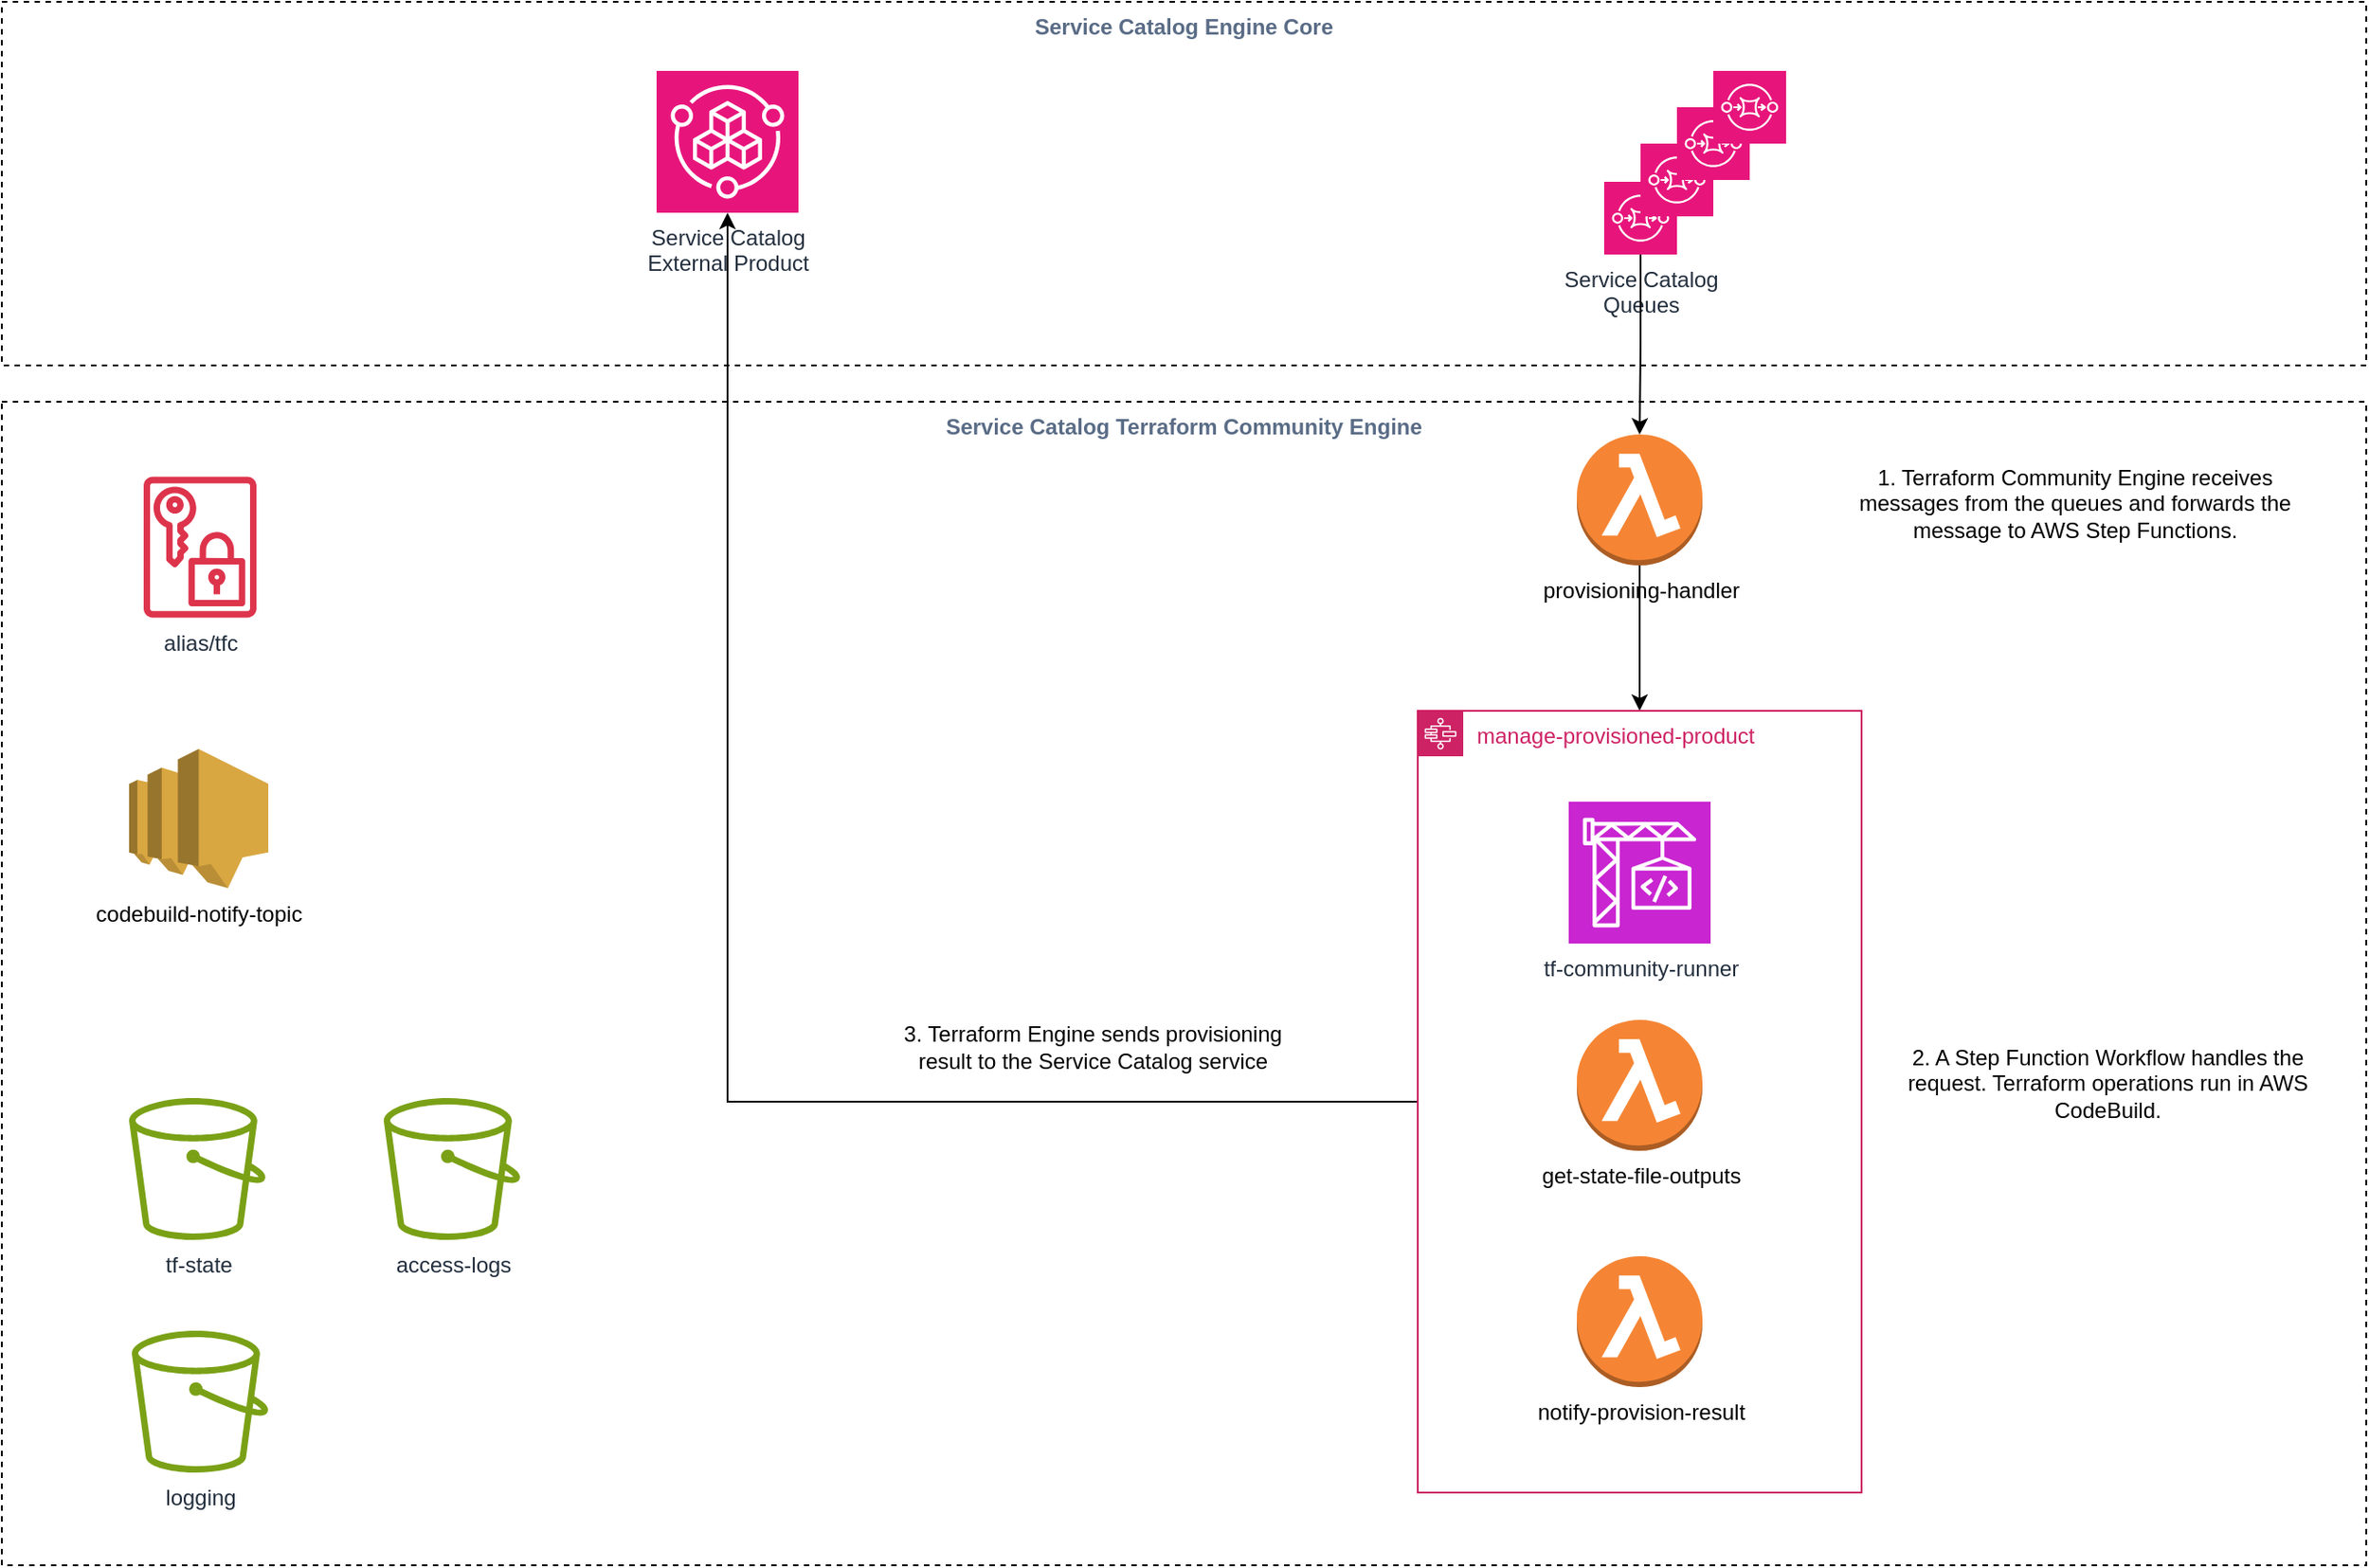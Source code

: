 <mxfile version="24.2.5" type="device">
  <diagram name="Page-1" id="wGf7EhpgsvV8SJGCQ9rX">
    <mxGraphModel dx="1434" dy="769" grid="1" gridSize="10" guides="1" tooltips="1" connect="1" arrows="1" fold="1" page="1" pageScale="1" pageWidth="1100" pageHeight="850" math="0" shadow="0">
      <root>
        <mxCell id="0" />
        <mxCell id="1" parent="0" />
        <mxCell id="MlX-s6KvePQ23pYt56zd-13" value="Service Catalog&lt;div&gt;Queues&lt;/div&gt;" style="sketch=0;points=[[0,0,0],[0.25,0,0],[0.5,0,0],[0.75,0,0],[1,0,0],[0,1,0],[0.25,1,0],[0.5,1,0],[0.75,1,0],[1,1,0],[0,0.25,0],[0,0.5,0],[0,0.75,0],[1,0.25,0],[1,0.5,0],[1,0.75,0]];outlineConnect=0;fontColor=#232F3E;fillColor=#E7157B;strokeColor=#ffffff;dashed=0;verticalLabelPosition=bottom;verticalAlign=top;align=center;html=1;fontSize=12;fontStyle=0;aspect=fixed;shape=mxgraph.aws4.resourceIcon;resIcon=mxgraph.aws4.sqs;" parent="1" vertex="1">
          <mxGeometry x="921" y="119" width="40" height="40" as="geometry" />
        </mxCell>
        <mxCell id="76GMRhtzvr25iFlfGGbC-14" value="&lt;b&gt;Service Catalog Terraform Community Engine&lt;/b&gt;" style="fillColor=none;strokeColor=#000000;dashed=1;verticalAlign=top;fontStyle=0;fontColor=#5A6C86;whiteSpace=wrap;html=1;" parent="1" vertex="1">
          <mxGeometry x="40" y="240" width="1300" height="640" as="geometry" />
        </mxCell>
        <mxCell id="76GMRhtzvr25iFlfGGbC-13" value="&lt;b&gt;Service Catalog Engine Core&lt;/b&gt;" style="fillColor=none;strokeColor=#000000;dashed=1;verticalAlign=top;fontStyle=0;fontColor=#5A6C86;whiteSpace=wrap;html=1;" parent="1" vertex="1">
          <mxGeometry x="40" y="20" width="1300" height="200" as="geometry" />
        </mxCell>
        <mxCell id="MlX-s6KvePQ23pYt56zd-1" value="Service Catalog&lt;br&gt;External Product" style="sketch=0;points=[[0,0,0],[0.25,0,0],[0.5,0,0],[0.75,0,0],[1,0,0],[0,1,0],[0.25,1,0],[0.5,1,0],[0.75,1,0],[1,1,0],[0,0.25,0],[0,0.5,0],[0,0.75,0],[1,0.25,0],[1,0.5,0],[1,0.75,0]];points=[[0,0,0],[0.25,0,0],[0.5,0,0],[0.75,0,0],[1,0,0],[0,1,0],[0.25,1,0],[0.5,1,0],[0.75,1,0],[1,1,0],[0,0.25,0],[0,0.5,0],[0,0.75,0],[1,0.25,0],[1,0.5,0],[1,0.75,0]];outlineConnect=0;fontColor=#232F3E;fillColor=#E7157B;strokeColor=#ffffff;dashed=0;verticalLabelPosition=bottom;verticalAlign=top;align=center;html=1;fontSize=12;fontStyle=0;aspect=fixed;shape=mxgraph.aws4.resourceIcon;resIcon=mxgraph.aws4.service_catalog;" parent="1" vertex="1">
          <mxGeometry x="400" y="58" width="78" height="78" as="geometry" />
        </mxCell>
        <mxCell id="MlX-s6KvePQ23pYt56zd-3" value="" style="sketch=0;points=[[0,0,0],[0.25,0,0],[0.5,0,0],[0.75,0,0],[1,0,0],[0,1,0],[0.25,1,0],[0.5,1,0],[0.75,1,0],[1,1,0],[0,0.25,0],[0,0.5,0],[0,0.75,0],[1,0.25,0],[1,0.5,0],[1,0.75,0]];outlineConnect=0;fontColor=#232F3E;fillColor=#E7157B;strokeColor=#ffffff;dashed=0;verticalLabelPosition=bottom;verticalAlign=top;align=center;html=1;fontSize=12;fontStyle=0;aspect=fixed;shape=mxgraph.aws4.resourceIcon;resIcon=mxgraph.aws4.sqs;" parent="1" vertex="1">
          <mxGeometry x="941" y="98" width="40" height="40" as="geometry" />
        </mxCell>
        <mxCell id="MlX-s6KvePQ23pYt56zd-11" value="" style="sketch=0;points=[[0,0,0],[0.25,0,0],[0.5,0,0],[0.75,0,0],[1,0,0],[0,1,0],[0.25,1,0],[0.5,1,0],[0.75,1,0],[1,1,0],[0,0.25,0],[0,0.5,0],[0,0.75,0],[1,0.25,0],[1,0.5,0],[1,0.75,0]];outlineConnect=0;fontColor=#232F3E;fillColor=#E7157B;strokeColor=#ffffff;dashed=0;verticalLabelPosition=bottom;verticalAlign=top;align=center;html=1;fontSize=12;fontStyle=0;aspect=fixed;shape=mxgraph.aws4.resourceIcon;resIcon=mxgraph.aws4.sqs;" parent="1" vertex="1">
          <mxGeometry x="961" y="78" width="40" height="40" as="geometry" />
        </mxCell>
        <mxCell id="MlX-s6KvePQ23pYt56zd-12" value="" style="sketch=0;points=[[0,0,0],[0.25,0,0],[0.5,0,0],[0.75,0,0],[1,0,0],[0,1,0],[0.25,1,0],[0.5,1,0],[0.75,1,0],[1,1,0],[0,0.25,0],[0,0.5,0],[0,0.75,0],[1,0.25,0],[1,0.5,0],[1,0.75,0]];outlineConnect=0;fontColor=#232F3E;fillColor=#E7157B;strokeColor=#ffffff;dashed=0;verticalLabelPosition=bottom;verticalAlign=top;align=center;html=1;fontSize=12;fontStyle=0;aspect=fixed;shape=mxgraph.aws4.resourceIcon;resIcon=mxgraph.aws4.sqs;" parent="1" vertex="1">
          <mxGeometry x="981" y="58" width="40" height="40" as="geometry" />
        </mxCell>
        <mxCell id="7NRCzJ9yCWStLd_i7mOJ-2" style="edgeStyle=orthogonalEdgeStyle;rounded=0;orthogonalLoop=1;jettySize=auto;html=1;" edge="1" parent="1" source="MlX-s6KvePQ23pYt56zd-13" target="76GMRhtzvr25iFlfGGbC-1">
          <mxGeometry relative="1" as="geometry" />
        </mxCell>
        <mxCell id="MlX-s6KvePQ23pYt56zd-40" style="edgeStyle=orthogonalEdgeStyle;rounded=0;orthogonalLoop=1;jettySize=auto;html=1;" parent="1" source="76GMRhtzvr25iFlfGGbC-5" target="MlX-s6KvePQ23pYt56zd-1" edge="1">
          <mxGeometry relative="1" as="geometry">
            <mxPoint x="780" y="560.067" as="sourcePoint" />
          </mxGeometry>
        </mxCell>
        <mxCell id="MlX-s6KvePQ23pYt56zd-42" value="1. Terraform Community Engine receives messages from the queues and forwards the message to AWS Step Functions." style="text;html=1;strokeColor=none;fillColor=none;align=center;verticalAlign=middle;whiteSpace=wrap;rounded=0;" parent="1" vertex="1">
          <mxGeometry x="1060" y="281" width="240" height="30" as="geometry" />
        </mxCell>
        <mxCell id="MlX-s6KvePQ23pYt56zd-44" value="3. Terraform Engine sends provisioning result to the Service Catalog service" style="text;html=1;strokeColor=none;fillColor=none;align=center;verticalAlign=middle;whiteSpace=wrap;rounded=0;" parent="1" vertex="1">
          <mxGeometry x="520" y="580" width="240" height="30" as="geometry" />
        </mxCell>
        <mxCell id="76GMRhtzvr25iFlfGGbC-10" style="edgeStyle=orthogonalEdgeStyle;rounded=0;orthogonalLoop=1;jettySize=auto;html=1;" parent="1" source="76GMRhtzvr25iFlfGGbC-1" target="76GMRhtzvr25iFlfGGbC-5" edge="1">
          <mxGeometry relative="1" as="geometry" />
        </mxCell>
        <mxCell id="76GMRhtzvr25iFlfGGbC-1" value="provisioning-handler" style="outlineConnect=0;dashed=0;verticalLabelPosition=bottom;verticalAlign=top;align=center;html=1;shape=mxgraph.aws3.lambda_function;fillColor=#F58534;gradientColor=none;" parent="1" vertex="1">
          <mxGeometry x="906" y="258" width="69" height="72" as="geometry" />
        </mxCell>
        <mxCell id="76GMRhtzvr25iFlfGGbC-4" value="2. A Step Function Workflow handles the request. Terraform operations run in AWS CodeBuild." style="text;html=1;strokeColor=none;fillColor=none;align=center;verticalAlign=middle;whiteSpace=wrap;rounded=0;" parent="1" vertex="1">
          <mxGeometry x="1078" y="600" width="240" height="30" as="geometry" />
        </mxCell>
        <mxCell id="76GMRhtzvr25iFlfGGbC-5" value="manage-provisioned-product" style="points=[[0,0],[0.25,0],[0.5,0],[0.75,0],[1,0],[1,0.25],[1,0.5],[1,0.75],[1,1],[0.75,1],[0.5,1],[0.25,1],[0,1],[0,0.75],[0,0.5],[0,0.25]];outlineConnect=0;gradientColor=none;html=1;whiteSpace=wrap;fontSize=12;fontStyle=0;container=1;pointerEvents=0;collapsible=0;recursiveResize=0;shape=mxgraph.aws4.group;grIcon=mxgraph.aws4.group_aws_step_functions_workflow;strokeColor=#CD2264;fillColor=none;verticalAlign=top;align=left;spacingLeft=30;fontColor=#CD2264;dashed=0;" parent="1" vertex="1">
          <mxGeometry x="818.5" y="410" width="244" height="430" as="geometry" />
        </mxCell>
        <mxCell id="76GMRhtzvr25iFlfGGbC-7" value="tf-community-runner" style="sketch=0;points=[[0,0,0],[0.25,0,0],[0.5,0,0],[0.75,0,0],[1,0,0],[0,1,0],[0.25,1,0],[0.5,1,0],[0.75,1,0],[1,1,0],[0,0.25,0],[0,0.5,0],[0,0.75,0],[1,0.25,0],[1,0.5,0],[1,0.75,0]];outlineConnect=0;fontColor=#232F3E;fillColor=#C925D1;strokeColor=#ffffff;dashed=0;verticalLabelPosition=bottom;verticalAlign=top;align=center;html=1;fontSize=12;fontStyle=0;aspect=fixed;shape=mxgraph.aws4.resourceIcon;resIcon=mxgraph.aws4.codebuild;" parent="76GMRhtzvr25iFlfGGbC-5" vertex="1">
          <mxGeometry x="83" y="50" width="78" height="78" as="geometry" />
        </mxCell>
        <mxCell id="76GMRhtzvr25iFlfGGbC-8" value="get-state-file-outputs" style="outlineConnect=0;dashed=0;verticalLabelPosition=bottom;verticalAlign=top;align=center;html=1;shape=mxgraph.aws3.lambda_function;fillColor=#F58534;gradientColor=none;" parent="76GMRhtzvr25iFlfGGbC-5" vertex="1">
          <mxGeometry x="87.5" y="170" width="69" height="72" as="geometry" />
        </mxCell>
        <mxCell id="76GMRhtzvr25iFlfGGbC-9" value="notify-provision-result" style="outlineConnect=0;dashed=0;verticalLabelPosition=bottom;verticalAlign=top;align=center;html=1;shape=mxgraph.aws3.lambda_function;fillColor=#F58534;gradientColor=none;" parent="76GMRhtzvr25iFlfGGbC-5" vertex="1">
          <mxGeometry x="87.5" y="300" width="69" height="72" as="geometry" />
        </mxCell>
        <mxCell id="76GMRhtzvr25iFlfGGbC-12" value="codebuild-notify-topic" style="outlineConnect=0;dashed=0;verticalLabelPosition=bottom;verticalAlign=top;align=center;html=1;shape=mxgraph.aws3.sns;fillColor=#D9A741;gradientColor=none;" parent="1" vertex="1">
          <mxGeometry x="110" y="431" width="76.5" height="76.5" as="geometry" />
        </mxCell>
        <mxCell id="76GMRhtzvr25iFlfGGbC-15" value="alias/tfc" style="sketch=0;outlineConnect=0;fontColor=#232F3E;gradientColor=none;fillColor=#DD344C;strokeColor=none;dashed=0;verticalLabelPosition=bottom;verticalAlign=top;align=center;html=1;fontSize=12;fontStyle=0;aspect=fixed;pointerEvents=1;shape=mxgraph.aws4.data_encryption_key;" parent="1" vertex="1">
          <mxGeometry x="118" y="281" width="62" height="78" as="geometry" />
        </mxCell>
        <mxCell id="76GMRhtzvr25iFlfGGbC-16" value="tf-state" style="sketch=0;outlineConnect=0;fontColor=#232F3E;gradientColor=none;fillColor=#7AA116;strokeColor=none;dashed=0;verticalLabelPosition=bottom;verticalAlign=top;align=center;html=1;fontSize=12;fontStyle=0;aspect=fixed;pointerEvents=1;shape=mxgraph.aws4.bucket;" parent="1" vertex="1">
          <mxGeometry x="110" y="623" width="75" height="78" as="geometry" />
        </mxCell>
        <mxCell id="76GMRhtzvr25iFlfGGbC-17" value="logging" style="sketch=0;outlineConnect=0;fontColor=#232F3E;gradientColor=none;fillColor=#7AA116;strokeColor=none;dashed=0;verticalLabelPosition=bottom;verticalAlign=top;align=center;html=1;fontSize=12;fontStyle=0;aspect=fixed;pointerEvents=1;shape=mxgraph.aws4.bucket;" parent="1" vertex="1">
          <mxGeometry x="111.5" y="751" width="75" height="78" as="geometry" />
        </mxCell>
        <mxCell id="76GMRhtzvr25iFlfGGbC-18" value="access-logs" style="sketch=0;outlineConnect=0;fontColor=#232F3E;gradientColor=none;fillColor=#7AA116;strokeColor=none;dashed=0;verticalLabelPosition=bottom;verticalAlign=top;align=center;html=1;fontSize=12;fontStyle=0;aspect=fixed;pointerEvents=1;shape=mxgraph.aws4.bucket;" parent="1" vertex="1">
          <mxGeometry x="250" y="623" width="75" height="78" as="geometry" />
        </mxCell>
      </root>
    </mxGraphModel>
  </diagram>
</mxfile>
